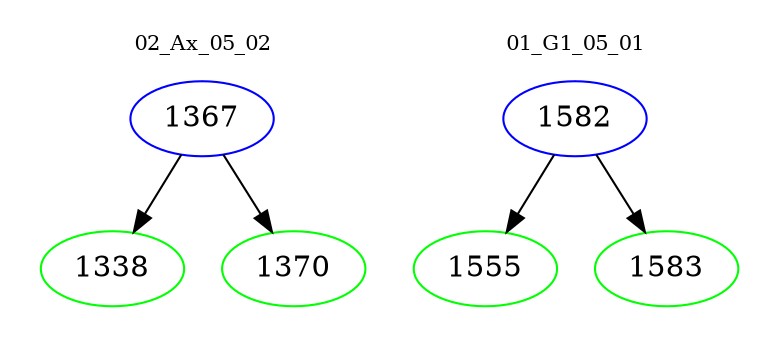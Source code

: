 digraph{
subgraph cluster_0 {
color = white
label = "02_Ax_05_02";
fontsize=10;
T0_1367 [label="1367", color="blue"]
T0_1367 -> T0_1338 [color="black"]
T0_1338 [label="1338", color="green"]
T0_1367 -> T0_1370 [color="black"]
T0_1370 [label="1370", color="green"]
}
subgraph cluster_1 {
color = white
label = "01_G1_05_01";
fontsize=10;
T1_1582 [label="1582", color="blue"]
T1_1582 -> T1_1555 [color="black"]
T1_1555 [label="1555", color="green"]
T1_1582 -> T1_1583 [color="black"]
T1_1583 [label="1583", color="green"]
}
}
